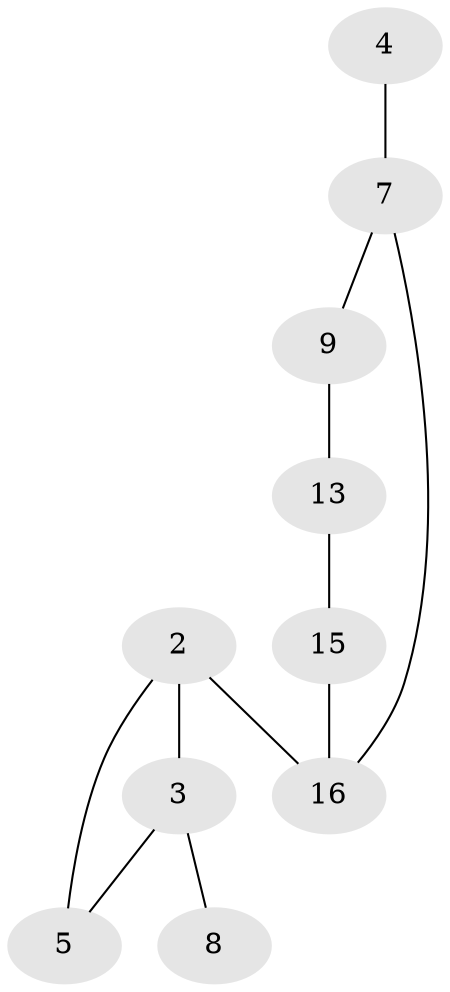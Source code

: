 // Generated by graph-tools (version 1.1) at 2025/46/02/15/25 05:46:28]
// undirected, 10 vertices, 11 edges
graph export_dot {
graph [start="1"]
  node [color=gray90,style=filled];
  2 [super="+1+11"];
  3 [super="+11"];
  4 [super="+1+6+12"];
  5 [super="+10"];
  7;
  8 [super="+14+20"];
  9 [super="+19"];
  13 [super="+6"];
  15 [super="+14+17"];
  16 [super="+18"];
  2 -- 3;
  2 -- 5;
  2 -- 16;
  3 -- 8;
  3 -- 5;
  4 -- 7;
  7 -- 9;
  7 -- 16;
  9 -- 13;
  13 -- 15;
  15 -- 16;
}
